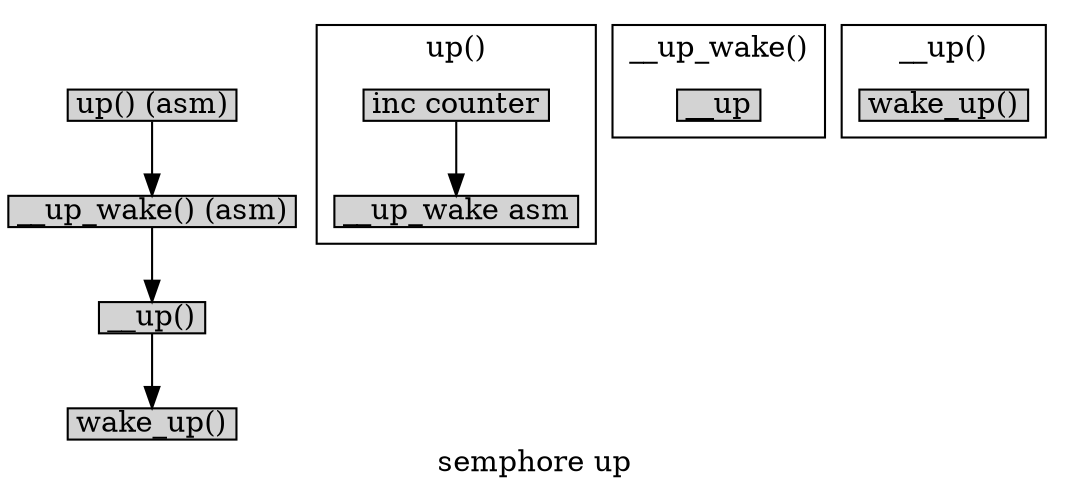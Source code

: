 digraph up
{
        label="semphore up";
        size="10,18";
        ratio=filled;
        
		node[style=filled, shape = box, margin="0.05,0.005",height="0.1",width="0.1"];
		up[label="up() (asm)"];
		__up_wake[label="__up_wake() (asm)"];
		__up[label="__up()"];
		wake_up[label="wake_up()"];
		
		up ->__up_wake;
		__up_wake -> __up;
		__up -> wake_up;
		
		subgraph cluster_up
		{
				label="up()";
				cluster_up_inc_counter[label="inc counter"];
				cluster_up__up_wake[label="__up_wake asm"];
				cluster_up_inc_counter -> cluster_up__up_wake;};
				
				subgraph cluster___up_wake{
						label="__up_wake()";
						// cluster___up_wake___up_wake[label="__up_wake"];
						cluster___up[label="__up"];
						// cluster___up_wake___up_wake -> cluster___up;
						};
						subgraph cluster___up{
								label="__up()";
								cluster___up_wake_up[label="wake_up()"];
						};
						
				}
				
